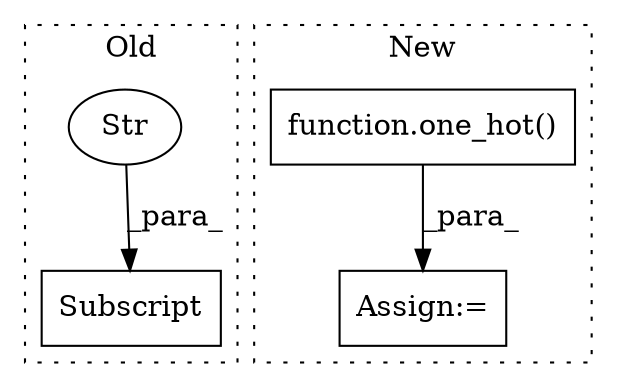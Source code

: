 digraph G {
subgraph cluster0 {
1 [label="Subscript" a="63" s="1138,0" l="17,0" shape="box"];
4 [label="Str" a="66" s="1145" l="9" shape="ellipse"];
label = "Old";
style="dotted";
}
subgraph cluster1 {
2 [label="function.one_hot()" a="75" s="2797,2841" l="8,1" shape="box"];
3 [label="Assign:=" a="68" s="2794" l="3" shape="box"];
label = "New";
style="dotted";
}
2 -> 3 [label="_para_"];
4 -> 1 [label="_para_"];
}